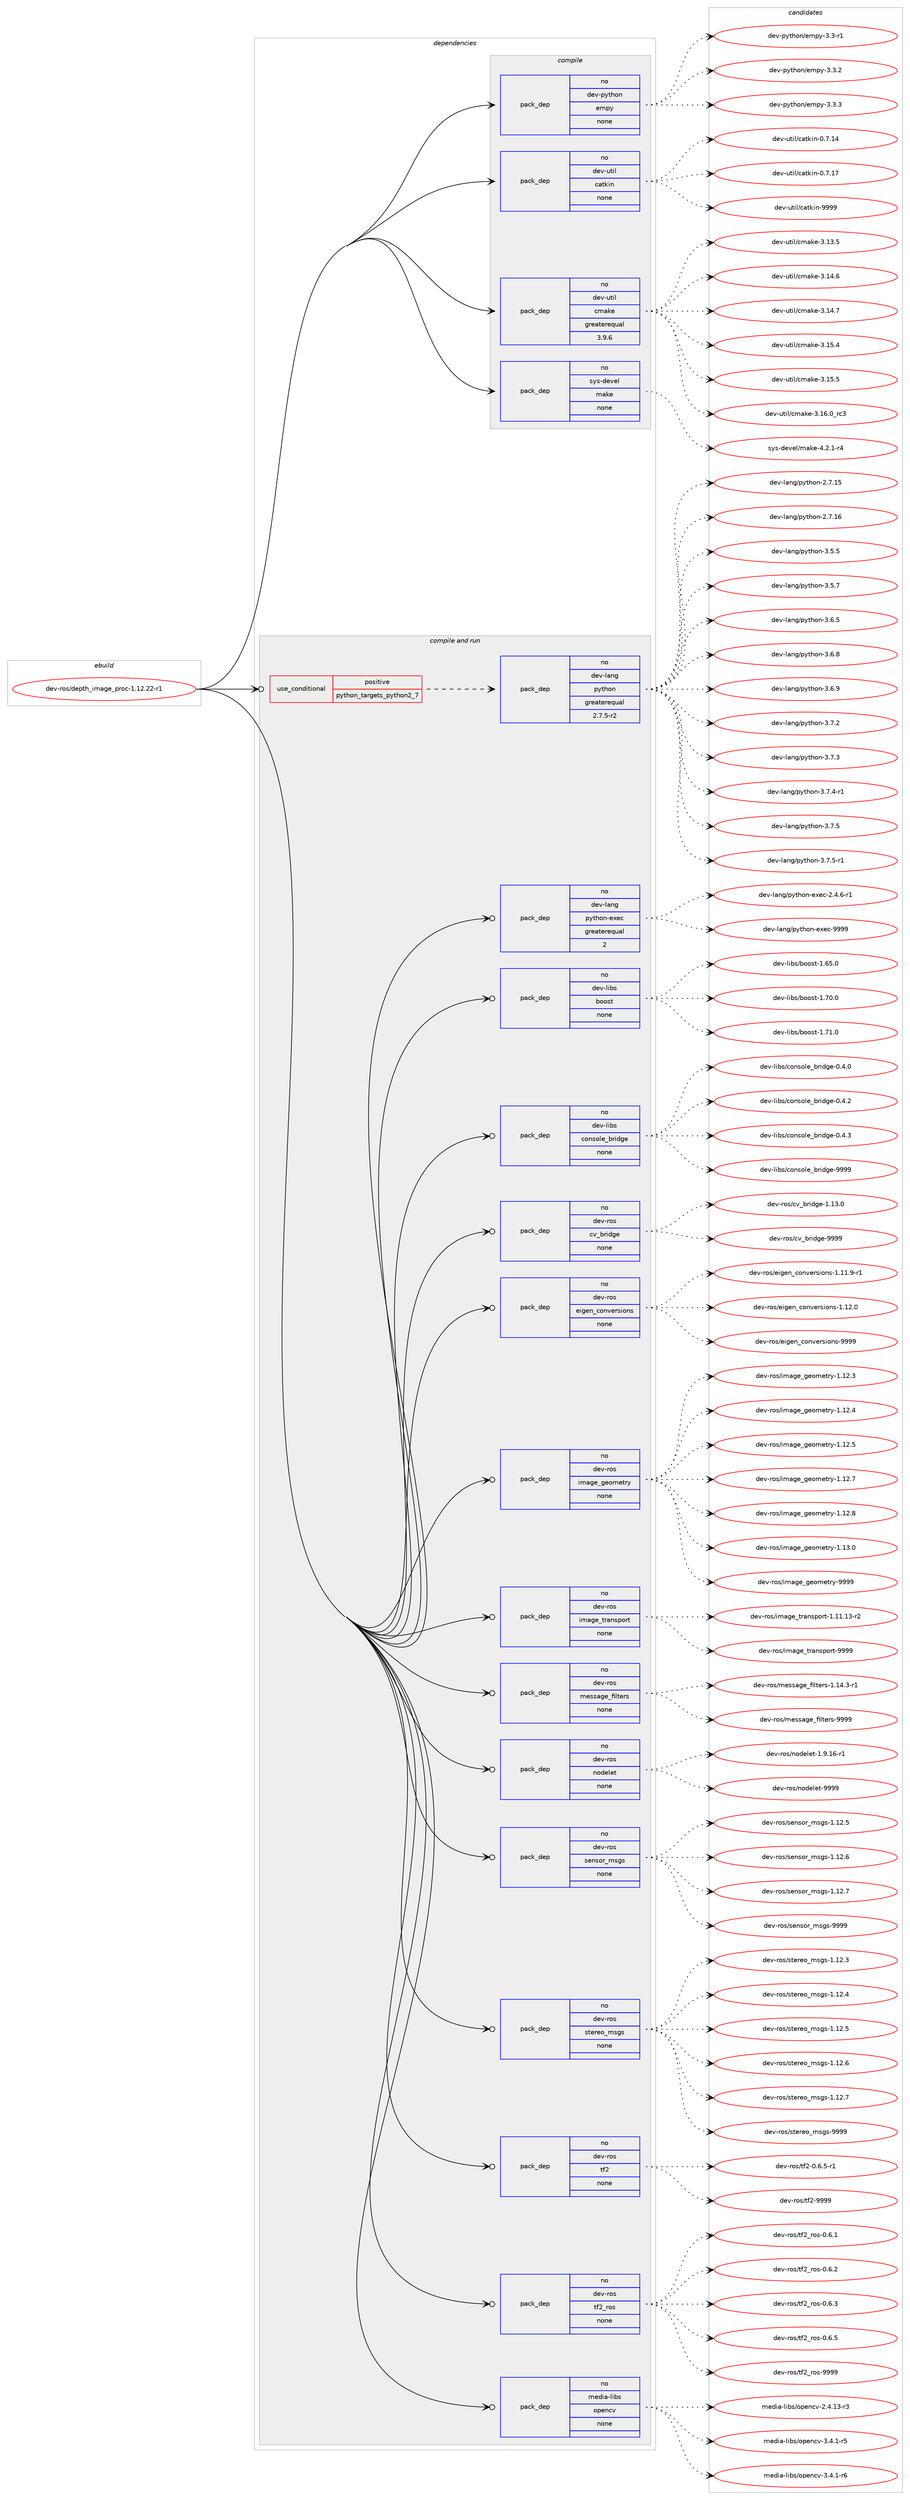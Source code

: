 digraph prolog {

# *************
# Graph options
# *************

newrank=true;
concentrate=true;
compound=true;
graph [rankdir=LR,fontname=Helvetica,fontsize=10,ranksep=1.5];#, ranksep=2.5, nodesep=0.2];
edge  [arrowhead=vee];
node  [fontname=Helvetica,fontsize=10];

# **********
# The ebuild
# **********

subgraph cluster_leftcol {
color=gray;
rank=same;
label=<<i>ebuild</i>>;
id [label="dev-ros/depth_image_proc-1.12.22-r1", color=red, width=4, href="../dev-ros/depth_image_proc-1.12.22-r1.svg"];
}

# ****************
# The dependencies
# ****************

subgraph cluster_midcol {
color=gray;
label=<<i>dependencies</i>>;
subgraph cluster_compile {
fillcolor="#eeeeee";
style=filled;
label=<<i>compile</i>>;
subgraph pack485793 {
dependency650730 [label=<<TABLE BORDER="0" CELLBORDER="1" CELLSPACING="0" CELLPADDING="4" WIDTH="220"><TR><TD ROWSPAN="6" CELLPADDING="30">pack_dep</TD></TR><TR><TD WIDTH="110">no</TD></TR><TR><TD>dev-python</TD></TR><TR><TD>empy</TD></TR><TR><TD>none</TD></TR><TR><TD></TD></TR></TABLE>>, shape=none, color=blue];
}
id:e -> dependency650730:w [weight=20,style="solid",arrowhead="vee"];
subgraph pack485794 {
dependency650731 [label=<<TABLE BORDER="0" CELLBORDER="1" CELLSPACING="0" CELLPADDING="4" WIDTH="220"><TR><TD ROWSPAN="6" CELLPADDING="30">pack_dep</TD></TR><TR><TD WIDTH="110">no</TD></TR><TR><TD>dev-util</TD></TR><TR><TD>catkin</TD></TR><TR><TD>none</TD></TR><TR><TD></TD></TR></TABLE>>, shape=none, color=blue];
}
id:e -> dependency650731:w [weight=20,style="solid",arrowhead="vee"];
subgraph pack485795 {
dependency650732 [label=<<TABLE BORDER="0" CELLBORDER="1" CELLSPACING="0" CELLPADDING="4" WIDTH="220"><TR><TD ROWSPAN="6" CELLPADDING="30">pack_dep</TD></TR><TR><TD WIDTH="110">no</TD></TR><TR><TD>dev-util</TD></TR><TR><TD>cmake</TD></TR><TR><TD>greaterequal</TD></TR><TR><TD>3.9.6</TD></TR></TABLE>>, shape=none, color=blue];
}
id:e -> dependency650732:w [weight=20,style="solid",arrowhead="vee"];
subgraph pack485796 {
dependency650733 [label=<<TABLE BORDER="0" CELLBORDER="1" CELLSPACING="0" CELLPADDING="4" WIDTH="220"><TR><TD ROWSPAN="6" CELLPADDING="30">pack_dep</TD></TR><TR><TD WIDTH="110">no</TD></TR><TR><TD>sys-devel</TD></TR><TR><TD>make</TD></TR><TR><TD>none</TD></TR><TR><TD></TD></TR></TABLE>>, shape=none, color=blue];
}
id:e -> dependency650733:w [weight=20,style="solid",arrowhead="vee"];
}
subgraph cluster_compileandrun {
fillcolor="#eeeeee";
style=filled;
label=<<i>compile and run</i>>;
subgraph cond153031 {
dependency650734 [label=<<TABLE BORDER="0" CELLBORDER="1" CELLSPACING="0" CELLPADDING="4"><TR><TD ROWSPAN="3" CELLPADDING="10">use_conditional</TD></TR><TR><TD>positive</TD></TR><TR><TD>python_targets_python2_7</TD></TR></TABLE>>, shape=none, color=red];
subgraph pack485797 {
dependency650735 [label=<<TABLE BORDER="0" CELLBORDER="1" CELLSPACING="0" CELLPADDING="4" WIDTH="220"><TR><TD ROWSPAN="6" CELLPADDING="30">pack_dep</TD></TR><TR><TD WIDTH="110">no</TD></TR><TR><TD>dev-lang</TD></TR><TR><TD>python</TD></TR><TR><TD>greaterequal</TD></TR><TR><TD>2.7.5-r2</TD></TR></TABLE>>, shape=none, color=blue];
}
dependency650734:e -> dependency650735:w [weight=20,style="dashed",arrowhead="vee"];
}
id:e -> dependency650734:w [weight=20,style="solid",arrowhead="odotvee"];
subgraph pack485798 {
dependency650736 [label=<<TABLE BORDER="0" CELLBORDER="1" CELLSPACING="0" CELLPADDING="4" WIDTH="220"><TR><TD ROWSPAN="6" CELLPADDING="30">pack_dep</TD></TR><TR><TD WIDTH="110">no</TD></TR><TR><TD>dev-lang</TD></TR><TR><TD>python-exec</TD></TR><TR><TD>greaterequal</TD></TR><TR><TD>2</TD></TR></TABLE>>, shape=none, color=blue];
}
id:e -> dependency650736:w [weight=20,style="solid",arrowhead="odotvee"];
subgraph pack485799 {
dependency650737 [label=<<TABLE BORDER="0" CELLBORDER="1" CELLSPACING="0" CELLPADDING="4" WIDTH="220"><TR><TD ROWSPAN="6" CELLPADDING="30">pack_dep</TD></TR><TR><TD WIDTH="110">no</TD></TR><TR><TD>dev-libs</TD></TR><TR><TD>boost</TD></TR><TR><TD>none</TD></TR><TR><TD></TD></TR></TABLE>>, shape=none, color=blue];
}
id:e -> dependency650737:w [weight=20,style="solid",arrowhead="odotvee"];
subgraph pack485800 {
dependency650738 [label=<<TABLE BORDER="0" CELLBORDER="1" CELLSPACING="0" CELLPADDING="4" WIDTH="220"><TR><TD ROWSPAN="6" CELLPADDING="30">pack_dep</TD></TR><TR><TD WIDTH="110">no</TD></TR><TR><TD>dev-libs</TD></TR><TR><TD>console_bridge</TD></TR><TR><TD>none</TD></TR><TR><TD></TD></TR></TABLE>>, shape=none, color=blue];
}
id:e -> dependency650738:w [weight=20,style="solid",arrowhead="odotvee"];
subgraph pack485801 {
dependency650739 [label=<<TABLE BORDER="0" CELLBORDER="1" CELLSPACING="0" CELLPADDING="4" WIDTH="220"><TR><TD ROWSPAN="6" CELLPADDING="30">pack_dep</TD></TR><TR><TD WIDTH="110">no</TD></TR><TR><TD>dev-ros</TD></TR><TR><TD>cv_bridge</TD></TR><TR><TD>none</TD></TR><TR><TD></TD></TR></TABLE>>, shape=none, color=blue];
}
id:e -> dependency650739:w [weight=20,style="solid",arrowhead="odotvee"];
subgraph pack485802 {
dependency650740 [label=<<TABLE BORDER="0" CELLBORDER="1" CELLSPACING="0" CELLPADDING="4" WIDTH="220"><TR><TD ROWSPAN="6" CELLPADDING="30">pack_dep</TD></TR><TR><TD WIDTH="110">no</TD></TR><TR><TD>dev-ros</TD></TR><TR><TD>eigen_conversions</TD></TR><TR><TD>none</TD></TR><TR><TD></TD></TR></TABLE>>, shape=none, color=blue];
}
id:e -> dependency650740:w [weight=20,style="solid",arrowhead="odotvee"];
subgraph pack485803 {
dependency650741 [label=<<TABLE BORDER="0" CELLBORDER="1" CELLSPACING="0" CELLPADDING="4" WIDTH="220"><TR><TD ROWSPAN="6" CELLPADDING="30">pack_dep</TD></TR><TR><TD WIDTH="110">no</TD></TR><TR><TD>dev-ros</TD></TR><TR><TD>image_geometry</TD></TR><TR><TD>none</TD></TR><TR><TD></TD></TR></TABLE>>, shape=none, color=blue];
}
id:e -> dependency650741:w [weight=20,style="solid",arrowhead="odotvee"];
subgraph pack485804 {
dependency650742 [label=<<TABLE BORDER="0" CELLBORDER="1" CELLSPACING="0" CELLPADDING="4" WIDTH="220"><TR><TD ROWSPAN="6" CELLPADDING="30">pack_dep</TD></TR><TR><TD WIDTH="110">no</TD></TR><TR><TD>dev-ros</TD></TR><TR><TD>image_transport</TD></TR><TR><TD>none</TD></TR><TR><TD></TD></TR></TABLE>>, shape=none, color=blue];
}
id:e -> dependency650742:w [weight=20,style="solid",arrowhead="odotvee"];
subgraph pack485805 {
dependency650743 [label=<<TABLE BORDER="0" CELLBORDER="1" CELLSPACING="0" CELLPADDING="4" WIDTH="220"><TR><TD ROWSPAN="6" CELLPADDING="30">pack_dep</TD></TR><TR><TD WIDTH="110">no</TD></TR><TR><TD>dev-ros</TD></TR><TR><TD>message_filters</TD></TR><TR><TD>none</TD></TR><TR><TD></TD></TR></TABLE>>, shape=none, color=blue];
}
id:e -> dependency650743:w [weight=20,style="solid",arrowhead="odotvee"];
subgraph pack485806 {
dependency650744 [label=<<TABLE BORDER="0" CELLBORDER="1" CELLSPACING="0" CELLPADDING="4" WIDTH="220"><TR><TD ROWSPAN="6" CELLPADDING="30">pack_dep</TD></TR><TR><TD WIDTH="110">no</TD></TR><TR><TD>dev-ros</TD></TR><TR><TD>nodelet</TD></TR><TR><TD>none</TD></TR><TR><TD></TD></TR></TABLE>>, shape=none, color=blue];
}
id:e -> dependency650744:w [weight=20,style="solid",arrowhead="odotvee"];
subgraph pack485807 {
dependency650745 [label=<<TABLE BORDER="0" CELLBORDER="1" CELLSPACING="0" CELLPADDING="4" WIDTH="220"><TR><TD ROWSPAN="6" CELLPADDING="30">pack_dep</TD></TR><TR><TD WIDTH="110">no</TD></TR><TR><TD>dev-ros</TD></TR><TR><TD>sensor_msgs</TD></TR><TR><TD>none</TD></TR><TR><TD></TD></TR></TABLE>>, shape=none, color=blue];
}
id:e -> dependency650745:w [weight=20,style="solid",arrowhead="odotvee"];
subgraph pack485808 {
dependency650746 [label=<<TABLE BORDER="0" CELLBORDER="1" CELLSPACING="0" CELLPADDING="4" WIDTH="220"><TR><TD ROWSPAN="6" CELLPADDING="30">pack_dep</TD></TR><TR><TD WIDTH="110">no</TD></TR><TR><TD>dev-ros</TD></TR><TR><TD>stereo_msgs</TD></TR><TR><TD>none</TD></TR><TR><TD></TD></TR></TABLE>>, shape=none, color=blue];
}
id:e -> dependency650746:w [weight=20,style="solid",arrowhead="odotvee"];
subgraph pack485809 {
dependency650747 [label=<<TABLE BORDER="0" CELLBORDER="1" CELLSPACING="0" CELLPADDING="4" WIDTH="220"><TR><TD ROWSPAN="6" CELLPADDING="30">pack_dep</TD></TR><TR><TD WIDTH="110">no</TD></TR><TR><TD>dev-ros</TD></TR><TR><TD>tf2</TD></TR><TR><TD>none</TD></TR><TR><TD></TD></TR></TABLE>>, shape=none, color=blue];
}
id:e -> dependency650747:w [weight=20,style="solid",arrowhead="odotvee"];
subgraph pack485810 {
dependency650748 [label=<<TABLE BORDER="0" CELLBORDER="1" CELLSPACING="0" CELLPADDING="4" WIDTH="220"><TR><TD ROWSPAN="6" CELLPADDING="30">pack_dep</TD></TR><TR><TD WIDTH="110">no</TD></TR><TR><TD>dev-ros</TD></TR><TR><TD>tf2_ros</TD></TR><TR><TD>none</TD></TR><TR><TD></TD></TR></TABLE>>, shape=none, color=blue];
}
id:e -> dependency650748:w [weight=20,style="solid",arrowhead="odotvee"];
subgraph pack485811 {
dependency650749 [label=<<TABLE BORDER="0" CELLBORDER="1" CELLSPACING="0" CELLPADDING="4" WIDTH="220"><TR><TD ROWSPAN="6" CELLPADDING="30">pack_dep</TD></TR><TR><TD WIDTH="110">no</TD></TR><TR><TD>media-libs</TD></TR><TR><TD>opencv</TD></TR><TR><TD>none</TD></TR><TR><TD></TD></TR></TABLE>>, shape=none, color=blue];
}
id:e -> dependency650749:w [weight=20,style="solid",arrowhead="odotvee"];
}
subgraph cluster_run {
fillcolor="#eeeeee";
style=filled;
label=<<i>run</i>>;
}
}

# **************
# The candidates
# **************

subgraph cluster_choices {
rank=same;
color=gray;
label=<<i>candidates</i>>;

subgraph choice485793 {
color=black;
nodesep=1;
choice1001011184511212111610411111047101109112121455146514511449 [label="dev-python/empy-3.3-r1", color=red, width=4,href="../dev-python/empy-3.3-r1.svg"];
choice1001011184511212111610411111047101109112121455146514650 [label="dev-python/empy-3.3.2", color=red, width=4,href="../dev-python/empy-3.3.2.svg"];
choice1001011184511212111610411111047101109112121455146514651 [label="dev-python/empy-3.3.3", color=red, width=4,href="../dev-python/empy-3.3.3.svg"];
dependency650730:e -> choice1001011184511212111610411111047101109112121455146514511449:w [style=dotted,weight="100"];
dependency650730:e -> choice1001011184511212111610411111047101109112121455146514650:w [style=dotted,weight="100"];
dependency650730:e -> choice1001011184511212111610411111047101109112121455146514651:w [style=dotted,weight="100"];
}
subgraph choice485794 {
color=black;
nodesep=1;
choice1001011184511711610510847999711610710511045484655464952 [label="dev-util/catkin-0.7.14", color=red, width=4,href="../dev-util/catkin-0.7.14.svg"];
choice1001011184511711610510847999711610710511045484655464955 [label="dev-util/catkin-0.7.17", color=red, width=4,href="../dev-util/catkin-0.7.17.svg"];
choice100101118451171161051084799971161071051104557575757 [label="dev-util/catkin-9999", color=red, width=4,href="../dev-util/catkin-9999.svg"];
dependency650731:e -> choice1001011184511711610510847999711610710511045484655464952:w [style=dotted,weight="100"];
dependency650731:e -> choice1001011184511711610510847999711610710511045484655464955:w [style=dotted,weight="100"];
dependency650731:e -> choice100101118451171161051084799971161071051104557575757:w [style=dotted,weight="100"];
}
subgraph choice485795 {
color=black;
nodesep=1;
choice1001011184511711610510847991099710710145514649514653 [label="dev-util/cmake-3.13.5", color=red, width=4,href="../dev-util/cmake-3.13.5.svg"];
choice1001011184511711610510847991099710710145514649524654 [label="dev-util/cmake-3.14.6", color=red, width=4,href="../dev-util/cmake-3.14.6.svg"];
choice1001011184511711610510847991099710710145514649524655 [label="dev-util/cmake-3.14.7", color=red, width=4,href="../dev-util/cmake-3.14.7.svg"];
choice1001011184511711610510847991099710710145514649534652 [label="dev-util/cmake-3.15.4", color=red, width=4,href="../dev-util/cmake-3.15.4.svg"];
choice1001011184511711610510847991099710710145514649534653 [label="dev-util/cmake-3.15.5", color=red, width=4,href="../dev-util/cmake-3.15.5.svg"];
choice1001011184511711610510847991099710710145514649544648951149951 [label="dev-util/cmake-3.16.0_rc3", color=red, width=4,href="../dev-util/cmake-3.16.0_rc3.svg"];
dependency650732:e -> choice1001011184511711610510847991099710710145514649514653:w [style=dotted,weight="100"];
dependency650732:e -> choice1001011184511711610510847991099710710145514649524654:w [style=dotted,weight="100"];
dependency650732:e -> choice1001011184511711610510847991099710710145514649524655:w [style=dotted,weight="100"];
dependency650732:e -> choice1001011184511711610510847991099710710145514649534652:w [style=dotted,weight="100"];
dependency650732:e -> choice1001011184511711610510847991099710710145514649534653:w [style=dotted,weight="100"];
dependency650732:e -> choice1001011184511711610510847991099710710145514649544648951149951:w [style=dotted,weight="100"];
}
subgraph choice485796 {
color=black;
nodesep=1;
choice1151211154510010111810110847109971071014552465046494511452 [label="sys-devel/make-4.2.1-r4", color=red, width=4,href="../sys-devel/make-4.2.1-r4.svg"];
dependency650733:e -> choice1151211154510010111810110847109971071014552465046494511452:w [style=dotted,weight="100"];
}
subgraph choice485797 {
color=black;
nodesep=1;
choice10010111845108971101034711212111610411111045504655464953 [label="dev-lang/python-2.7.15", color=red, width=4,href="../dev-lang/python-2.7.15.svg"];
choice10010111845108971101034711212111610411111045504655464954 [label="dev-lang/python-2.7.16", color=red, width=4,href="../dev-lang/python-2.7.16.svg"];
choice100101118451089711010347112121116104111110455146534653 [label="dev-lang/python-3.5.5", color=red, width=4,href="../dev-lang/python-3.5.5.svg"];
choice100101118451089711010347112121116104111110455146534655 [label="dev-lang/python-3.5.7", color=red, width=4,href="../dev-lang/python-3.5.7.svg"];
choice100101118451089711010347112121116104111110455146544653 [label="dev-lang/python-3.6.5", color=red, width=4,href="../dev-lang/python-3.6.5.svg"];
choice100101118451089711010347112121116104111110455146544656 [label="dev-lang/python-3.6.8", color=red, width=4,href="../dev-lang/python-3.6.8.svg"];
choice100101118451089711010347112121116104111110455146544657 [label="dev-lang/python-3.6.9", color=red, width=4,href="../dev-lang/python-3.6.9.svg"];
choice100101118451089711010347112121116104111110455146554650 [label="dev-lang/python-3.7.2", color=red, width=4,href="../dev-lang/python-3.7.2.svg"];
choice100101118451089711010347112121116104111110455146554651 [label="dev-lang/python-3.7.3", color=red, width=4,href="../dev-lang/python-3.7.3.svg"];
choice1001011184510897110103471121211161041111104551465546524511449 [label="dev-lang/python-3.7.4-r1", color=red, width=4,href="../dev-lang/python-3.7.4-r1.svg"];
choice100101118451089711010347112121116104111110455146554653 [label="dev-lang/python-3.7.5", color=red, width=4,href="../dev-lang/python-3.7.5.svg"];
choice1001011184510897110103471121211161041111104551465546534511449 [label="dev-lang/python-3.7.5-r1", color=red, width=4,href="../dev-lang/python-3.7.5-r1.svg"];
dependency650735:e -> choice10010111845108971101034711212111610411111045504655464953:w [style=dotted,weight="100"];
dependency650735:e -> choice10010111845108971101034711212111610411111045504655464954:w [style=dotted,weight="100"];
dependency650735:e -> choice100101118451089711010347112121116104111110455146534653:w [style=dotted,weight="100"];
dependency650735:e -> choice100101118451089711010347112121116104111110455146534655:w [style=dotted,weight="100"];
dependency650735:e -> choice100101118451089711010347112121116104111110455146544653:w [style=dotted,weight="100"];
dependency650735:e -> choice100101118451089711010347112121116104111110455146544656:w [style=dotted,weight="100"];
dependency650735:e -> choice100101118451089711010347112121116104111110455146544657:w [style=dotted,weight="100"];
dependency650735:e -> choice100101118451089711010347112121116104111110455146554650:w [style=dotted,weight="100"];
dependency650735:e -> choice100101118451089711010347112121116104111110455146554651:w [style=dotted,weight="100"];
dependency650735:e -> choice1001011184510897110103471121211161041111104551465546524511449:w [style=dotted,weight="100"];
dependency650735:e -> choice100101118451089711010347112121116104111110455146554653:w [style=dotted,weight="100"];
dependency650735:e -> choice1001011184510897110103471121211161041111104551465546534511449:w [style=dotted,weight="100"];
}
subgraph choice485798 {
color=black;
nodesep=1;
choice10010111845108971101034711212111610411111045101120101994550465246544511449 [label="dev-lang/python-exec-2.4.6-r1", color=red, width=4,href="../dev-lang/python-exec-2.4.6-r1.svg"];
choice10010111845108971101034711212111610411111045101120101994557575757 [label="dev-lang/python-exec-9999", color=red, width=4,href="../dev-lang/python-exec-9999.svg"];
dependency650736:e -> choice10010111845108971101034711212111610411111045101120101994550465246544511449:w [style=dotted,weight="100"];
dependency650736:e -> choice10010111845108971101034711212111610411111045101120101994557575757:w [style=dotted,weight="100"];
}
subgraph choice485799 {
color=black;
nodesep=1;
choice1001011184510810598115479811111111511645494654534648 [label="dev-libs/boost-1.65.0", color=red, width=4,href="../dev-libs/boost-1.65.0.svg"];
choice1001011184510810598115479811111111511645494655484648 [label="dev-libs/boost-1.70.0", color=red, width=4,href="../dev-libs/boost-1.70.0.svg"];
choice1001011184510810598115479811111111511645494655494648 [label="dev-libs/boost-1.71.0", color=red, width=4,href="../dev-libs/boost-1.71.0.svg"];
dependency650737:e -> choice1001011184510810598115479811111111511645494654534648:w [style=dotted,weight="100"];
dependency650737:e -> choice1001011184510810598115479811111111511645494655484648:w [style=dotted,weight="100"];
dependency650737:e -> choice1001011184510810598115479811111111511645494655494648:w [style=dotted,weight="100"];
}
subgraph choice485800 {
color=black;
nodesep=1;
choice100101118451081059811547991111101151111081019598114105100103101454846524648 [label="dev-libs/console_bridge-0.4.0", color=red, width=4,href="../dev-libs/console_bridge-0.4.0.svg"];
choice100101118451081059811547991111101151111081019598114105100103101454846524650 [label="dev-libs/console_bridge-0.4.2", color=red, width=4,href="../dev-libs/console_bridge-0.4.2.svg"];
choice100101118451081059811547991111101151111081019598114105100103101454846524651 [label="dev-libs/console_bridge-0.4.3", color=red, width=4,href="../dev-libs/console_bridge-0.4.3.svg"];
choice1001011184510810598115479911111011511110810195981141051001031014557575757 [label="dev-libs/console_bridge-9999", color=red, width=4,href="../dev-libs/console_bridge-9999.svg"];
dependency650738:e -> choice100101118451081059811547991111101151111081019598114105100103101454846524648:w [style=dotted,weight="100"];
dependency650738:e -> choice100101118451081059811547991111101151111081019598114105100103101454846524650:w [style=dotted,weight="100"];
dependency650738:e -> choice100101118451081059811547991111101151111081019598114105100103101454846524651:w [style=dotted,weight="100"];
dependency650738:e -> choice1001011184510810598115479911111011511110810195981141051001031014557575757:w [style=dotted,weight="100"];
}
subgraph choice485801 {
color=black;
nodesep=1;
choice100101118451141111154799118959811410510010310145494649514648 [label="dev-ros/cv_bridge-1.13.0", color=red, width=4,href="../dev-ros/cv_bridge-1.13.0.svg"];
choice10010111845114111115479911895981141051001031014557575757 [label="dev-ros/cv_bridge-9999", color=red, width=4,href="../dev-ros/cv_bridge-9999.svg"];
dependency650739:e -> choice100101118451141111154799118959811410510010310145494649514648:w [style=dotted,weight="100"];
dependency650739:e -> choice10010111845114111115479911895981141051001031014557575757:w [style=dotted,weight="100"];
}
subgraph choice485802 {
color=black;
nodesep=1;
choice10010111845114111115471011051031011109599111110118101114115105111110115454946494946574511449 [label="dev-ros/eigen_conversions-1.11.9-r1", color=red, width=4,href="../dev-ros/eigen_conversions-1.11.9-r1.svg"];
choice1001011184511411111547101105103101110959911111011810111411510511111011545494649504648 [label="dev-ros/eigen_conversions-1.12.0", color=red, width=4,href="../dev-ros/eigen_conversions-1.12.0.svg"];
choice100101118451141111154710110510310111095991111101181011141151051111101154557575757 [label="dev-ros/eigen_conversions-9999", color=red, width=4,href="../dev-ros/eigen_conversions-9999.svg"];
dependency650740:e -> choice10010111845114111115471011051031011109599111110118101114115105111110115454946494946574511449:w [style=dotted,weight="100"];
dependency650740:e -> choice1001011184511411111547101105103101110959911111011810111411510511111011545494649504648:w [style=dotted,weight="100"];
dependency650740:e -> choice100101118451141111154710110510310111095991111101181011141151051111101154557575757:w [style=dotted,weight="100"];
}
subgraph choice485803 {
color=black;
nodesep=1;
choice1001011184511411111547105109971031019510310111110910111611412145494649504651 [label="dev-ros/image_geometry-1.12.3", color=red, width=4,href="../dev-ros/image_geometry-1.12.3.svg"];
choice1001011184511411111547105109971031019510310111110910111611412145494649504652 [label="dev-ros/image_geometry-1.12.4", color=red, width=4,href="../dev-ros/image_geometry-1.12.4.svg"];
choice1001011184511411111547105109971031019510310111110910111611412145494649504653 [label="dev-ros/image_geometry-1.12.5", color=red, width=4,href="../dev-ros/image_geometry-1.12.5.svg"];
choice1001011184511411111547105109971031019510310111110910111611412145494649504655 [label="dev-ros/image_geometry-1.12.7", color=red, width=4,href="../dev-ros/image_geometry-1.12.7.svg"];
choice1001011184511411111547105109971031019510310111110910111611412145494649504656 [label="dev-ros/image_geometry-1.12.8", color=red, width=4,href="../dev-ros/image_geometry-1.12.8.svg"];
choice1001011184511411111547105109971031019510310111110910111611412145494649514648 [label="dev-ros/image_geometry-1.13.0", color=red, width=4,href="../dev-ros/image_geometry-1.13.0.svg"];
choice100101118451141111154710510997103101951031011111091011161141214557575757 [label="dev-ros/image_geometry-9999", color=red, width=4,href="../dev-ros/image_geometry-9999.svg"];
dependency650741:e -> choice1001011184511411111547105109971031019510310111110910111611412145494649504651:w [style=dotted,weight="100"];
dependency650741:e -> choice1001011184511411111547105109971031019510310111110910111611412145494649504652:w [style=dotted,weight="100"];
dependency650741:e -> choice1001011184511411111547105109971031019510310111110910111611412145494649504653:w [style=dotted,weight="100"];
dependency650741:e -> choice1001011184511411111547105109971031019510310111110910111611412145494649504655:w [style=dotted,weight="100"];
dependency650741:e -> choice1001011184511411111547105109971031019510310111110910111611412145494649504656:w [style=dotted,weight="100"];
dependency650741:e -> choice1001011184511411111547105109971031019510310111110910111611412145494649514648:w [style=dotted,weight="100"];
dependency650741:e -> choice100101118451141111154710510997103101951031011111091011161141214557575757:w [style=dotted,weight="100"];
}
subgraph choice485804 {
color=black;
nodesep=1;
choice100101118451141111154710510997103101951161149711011511211111411645494649494649514511450 [label="dev-ros/image_transport-1.11.13-r2", color=red, width=4,href="../dev-ros/image_transport-1.11.13-r2.svg"];
choice10010111845114111115471051099710310195116114971101151121111141164557575757 [label="dev-ros/image_transport-9999", color=red, width=4,href="../dev-ros/image_transport-9999.svg"];
dependency650742:e -> choice100101118451141111154710510997103101951161149711011511211111411645494649494649514511450:w [style=dotted,weight="100"];
dependency650742:e -> choice10010111845114111115471051099710310195116114971101151121111141164557575757:w [style=dotted,weight="100"];
}
subgraph choice485805 {
color=black;
nodesep=1;
choice10010111845114111115471091011151159710310195102105108116101114115454946495246514511449 [label="dev-ros/message_filters-1.14.3-r1", color=red, width=4,href="../dev-ros/message_filters-1.14.3-r1.svg"];
choice100101118451141111154710910111511597103101951021051081161011141154557575757 [label="dev-ros/message_filters-9999", color=red, width=4,href="../dev-ros/message_filters-9999.svg"];
dependency650743:e -> choice10010111845114111115471091011151159710310195102105108116101114115454946495246514511449:w [style=dotted,weight="100"];
dependency650743:e -> choice100101118451141111154710910111511597103101951021051081161011141154557575757:w [style=dotted,weight="100"];
}
subgraph choice485806 {
color=black;
nodesep=1;
choice1001011184511411111547110111100101108101116454946574649544511449 [label="dev-ros/nodelet-1.9.16-r1", color=red, width=4,href="../dev-ros/nodelet-1.9.16-r1.svg"];
choice10010111845114111115471101111001011081011164557575757 [label="dev-ros/nodelet-9999", color=red, width=4,href="../dev-ros/nodelet-9999.svg"];
dependency650744:e -> choice1001011184511411111547110111100101108101116454946574649544511449:w [style=dotted,weight="100"];
dependency650744:e -> choice10010111845114111115471101111001011081011164557575757:w [style=dotted,weight="100"];
}
subgraph choice485807 {
color=black;
nodesep=1;
choice10010111845114111115471151011101151111149510911510311545494649504653 [label="dev-ros/sensor_msgs-1.12.5", color=red, width=4,href="../dev-ros/sensor_msgs-1.12.5.svg"];
choice10010111845114111115471151011101151111149510911510311545494649504654 [label="dev-ros/sensor_msgs-1.12.6", color=red, width=4,href="../dev-ros/sensor_msgs-1.12.6.svg"];
choice10010111845114111115471151011101151111149510911510311545494649504655 [label="dev-ros/sensor_msgs-1.12.7", color=red, width=4,href="../dev-ros/sensor_msgs-1.12.7.svg"];
choice1001011184511411111547115101110115111114951091151031154557575757 [label="dev-ros/sensor_msgs-9999", color=red, width=4,href="../dev-ros/sensor_msgs-9999.svg"];
dependency650745:e -> choice10010111845114111115471151011101151111149510911510311545494649504653:w [style=dotted,weight="100"];
dependency650745:e -> choice10010111845114111115471151011101151111149510911510311545494649504654:w [style=dotted,weight="100"];
dependency650745:e -> choice10010111845114111115471151011101151111149510911510311545494649504655:w [style=dotted,weight="100"];
dependency650745:e -> choice1001011184511411111547115101110115111114951091151031154557575757:w [style=dotted,weight="100"];
}
subgraph choice485808 {
color=black;
nodesep=1;
choice10010111845114111115471151161011141011119510911510311545494649504651 [label="dev-ros/stereo_msgs-1.12.3", color=red, width=4,href="../dev-ros/stereo_msgs-1.12.3.svg"];
choice10010111845114111115471151161011141011119510911510311545494649504652 [label="dev-ros/stereo_msgs-1.12.4", color=red, width=4,href="../dev-ros/stereo_msgs-1.12.4.svg"];
choice10010111845114111115471151161011141011119510911510311545494649504653 [label="dev-ros/stereo_msgs-1.12.5", color=red, width=4,href="../dev-ros/stereo_msgs-1.12.5.svg"];
choice10010111845114111115471151161011141011119510911510311545494649504654 [label="dev-ros/stereo_msgs-1.12.6", color=red, width=4,href="../dev-ros/stereo_msgs-1.12.6.svg"];
choice10010111845114111115471151161011141011119510911510311545494649504655 [label="dev-ros/stereo_msgs-1.12.7", color=red, width=4,href="../dev-ros/stereo_msgs-1.12.7.svg"];
choice1001011184511411111547115116101114101111951091151031154557575757 [label="dev-ros/stereo_msgs-9999", color=red, width=4,href="../dev-ros/stereo_msgs-9999.svg"];
dependency650746:e -> choice10010111845114111115471151161011141011119510911510311545494649504651:w [style=dotted,weight="100"];
dependency650746:e -> choice10010111845114111115471151161011141011119510911510311545494649504652:w [style=dotted,weight="100"];
dependency650746:e -> choice10010111845114111115471151161011141011119510911510311545494649504653:w [style=dotted,weight="100"];
dependency650746:e -> choice10010111845114111115471151161011141011119510911510311545494649504654:w [style=dotted,weight="100"];
dependency650746:e -> choice10010111845114111115471151161011141011119510911510311545494649504655:w [style=dotted,weight="100"];
dependency650746:e -> choice1001011184511411111547115116101114101111951091151031154557575757:w [style=dotted,weight="100"];
}
subgraph choice485809 {
color=black;
nodesep=1;
choice1001011184511411111547116102504548465446534511449 [label="dev-ros/tf2-0.6.5-r1", color=red, width=4,href="../dev-ros/tf2-0.6.5-r1.svg"];
choice1001011184511411111547116102504557575757 [label="dev-ros/tf2-9999", color=red, width=4,href="../dev-ros/tf2-9999.svg"];
dependency650747:e -> choice1001011184511411111547116102504548465446534511449:w [style=dotted,weight="100"];
dependency650747:e -> choice1001011184511411111547116102504557575757:w [style=dotted,weight="100"];
}
subgraph choice485810 {
color=black;
nodesep=1;
choice10010111845114111115471161025095114111115454846544649 [label="dev-ros/tf2_ros-0.6.1", color=red, width=4,href="../dev-ros/tf2_ros-0.6.1.svg"];
choice10010111845114111115471161025095114111115454846544650 [label="dev-ros/tf2_ros-0.6.2", color=red, width=4,href="../dev-ros/tf2_ros-0.6.2.svg"];
choice10010111845114111115471161025095114111115454846544651 [label="dev-ros/tf2_ros-0.6.3", color=red, width=4,href="../dev-ros/tf2_ros-0.6.3.svg"];
choice10010111845114111115471161025095114111115454846544653 [label="dev-ros/tf2_ros-0.6.5", color=red, width=4,href="../dev-ros/tf2_ros-0.6.5.svg"];
choice100101118451141111154711610250951141111154557575757 [label="dev-ros/tf2_ros-9999", color=red, width=4,href="../dev-ros/tf2_ros-9999.svg"];
dependency650748:e -> choice10010111845114111115471161025095114111115454846544649:w [style=dotted,weight="100"];
dependency650748:e -> choice10010111845114111115471161025095114111115454846544650:w [style=dotted,weight="100"];
dependency650748:e -> choice10010111845114111115471161025095114111115454846544651:w [style=dotted,weight="100"];
dependency650748:e -> choice10010111845114111115471161025095114111115454846544653:w [style=dotted,weight="100"];
dependency650748:e -> choice100101118451141111154711610250951141111154557575757:w [style=dotted,weight="100"];
}
subgraph choice485811 {
color=black;
nodesep=1;
choice1091011001059745108105981154711111210111099118455046524649514511451 [label="media-libs/opencv-2.4.13-r3", color=red, width=4,href="../media-libs/opencv-2.4.13-r3.svg"];
choice10910110010597451081059811547111112101110991184551465246494511453 [label="media-libs/opencv-3.4.1-r5", color=red, width=4,href="../media-libs/opencv-3.4.1-r5.svg"];
choice10910110010597451081059811547111112101110991184551465246494511454 [label="media-libs/opencv-3.4.1-r6", color=red, width=4,href="../media-libs/opencv-3.4.1-r6.svg"];
dependency650749:e -> choice1091011001059745108105981154711111210111099118455046524649514511451:w [style=dotted,weight="100"];
dependency650749:e -> choice10910110010597451081059811547111112101110991184551465246494511453:w [style=dotted,weight="100"];
dependency650749:e -> choice10910110010597451081059811547111112101110991184551465246494511454:w [style=dotted,weight="100"];
}
}

}

